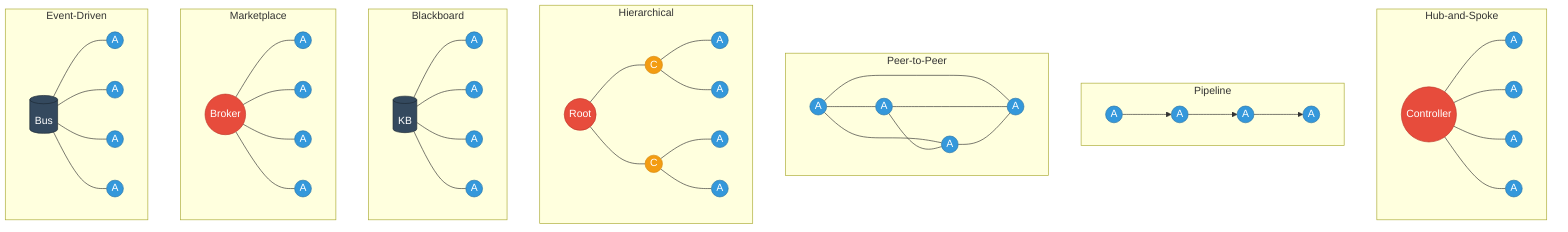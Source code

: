 graph TB
    subgraph S1 [Hub-and-Spoke]
        C1((Controller))
        C1 --- A1((A))
        C1 --- A2((A))
        C1 --- A3((A))
        C1 --- A4((A))

        style C1 fill:#e74c3c,stroke:#c0392b,color:#fff
        style A1 fill:#3498db,stroke:#2874a6,color:#fff
        style A2 fill:#3498db,stroke:#2874a6,color:#fff
        style A3 fill:#3498db,stroke:#2874a6,color:#fff
        style A4 fill:#3498db,stroke:#2874a6,color:#fff
    end

    subgraph S2 [Pipeline]
        P1((A)) --> P2((A))
        P2 --> P3((A))
        P3 --> P4((A))

        style P1 fill:#3498db,stroke:#2874a6,color:#fff
        style P2 fill:#3498db,stroke:#2874a6,color:#fff
        style P3 fill:#3498db,stroke:#2874a6,color:#fff
        style P4 fill:#3498db,stroke:#2874a6,color:#fff
    end

    subgraph S3 [Peer-to-Peer]
        M1((A)) --- M2((A))
        M1 --- M3((A))
        M1 --- M4((A))
        M2 --- M3
        M2 --- M4
        M3 --- M4

        style M1 fill:#3498db,stroke:#2874a6,color:#fff
        style M2 fill:#3498db,stroke:#2874a6,color:#fff
        style M3 fill:#3498db,stroke:#2874a6,color:#fff
        style M4 fill:#3498db,stroke:#2874a6,color:#fff
    end

    subgraph S4 [Hierarchical]
        R((Root))
        R --- C2((C))
        R --- C3((C))
        C2 --- L1((A))
        C2 --- L2((A))
        C3 --- L3((A))
        C3 --- L4((A))

        style R fill:#e74c3c,stroke:#c0392b,color:#fff
        style C2 fill:#f39c12,stroke:#d68910,color:#fff
        style C3 fill:#f39c12,stroke:#d68910,color:#fff
        style L1 fill:#3498db,stroke:#2874a6,color:#fff
        style L2 fill:#3498db,stroke:#2874a6,color:#fff
        style L3 fill:#3498db,stroke:#2874a6,color:#fff
        style L4 fill:#3498db,stroke:#2874a6,color:#fff
    end

    subgraph S5 [Blackboard]
        BB[(KB)]
        BB --- B1((A))
        BB --- B2((A))
        BB --- B3((A))
        BB --- B4((A))

        style BB fill:#34495e,stroke:#1c2833,color:#fff
        style B1 fill:#3498db,stroke:#2874a6,color:#fff
        style B2 fill:#3498db,stroke:#2874a6,color:#fff
        style B3 fill:#3498db,stroke:#2874a6,color:#fff
        style B4 fill:#3498db,stroke:#2874a6,color:#fff
    end

    subgraph S6 [Marketplace]
        BR((Broker))
        BR --- MK1((A))
        BR --- MK2((A))
        BR --- MK3((A))
        BR --- MK4((A))

        style BR fill:#e74c3c,stroke:#c0392b,color:#fff
        style MK1 fill:#3498db,stroke:#2874a6,color:#fff
        style MK2 fill:#3498db,stroke:#2874a6,color:#fff
        style MK3 fill:#3498db,stroke:#2874a6,color:#fff
        style MK4 fill:#3498db,stroke:#2874a6,color:#fff
    end

    subgraph S7 [Event-Driven]
        EB[(Bus)]
        EB --- E1((A))
        EB --- E2((A))
        EB --- E3((A))
        EB --- E4((A))

        style EB fill:#34495e,stroke:#1c2833,color:#fff
        style E1 fill:#3498db,stroke:#2874a6,color:#fff
        style E2 fill:#3498db,stroke:#2874a6,color:#fff
        style E3 fill:#3498db,stroke:#2874a6,color:#fff
        style E4 fill:#3498db,stroke:#2874a6,color:#fff
    end